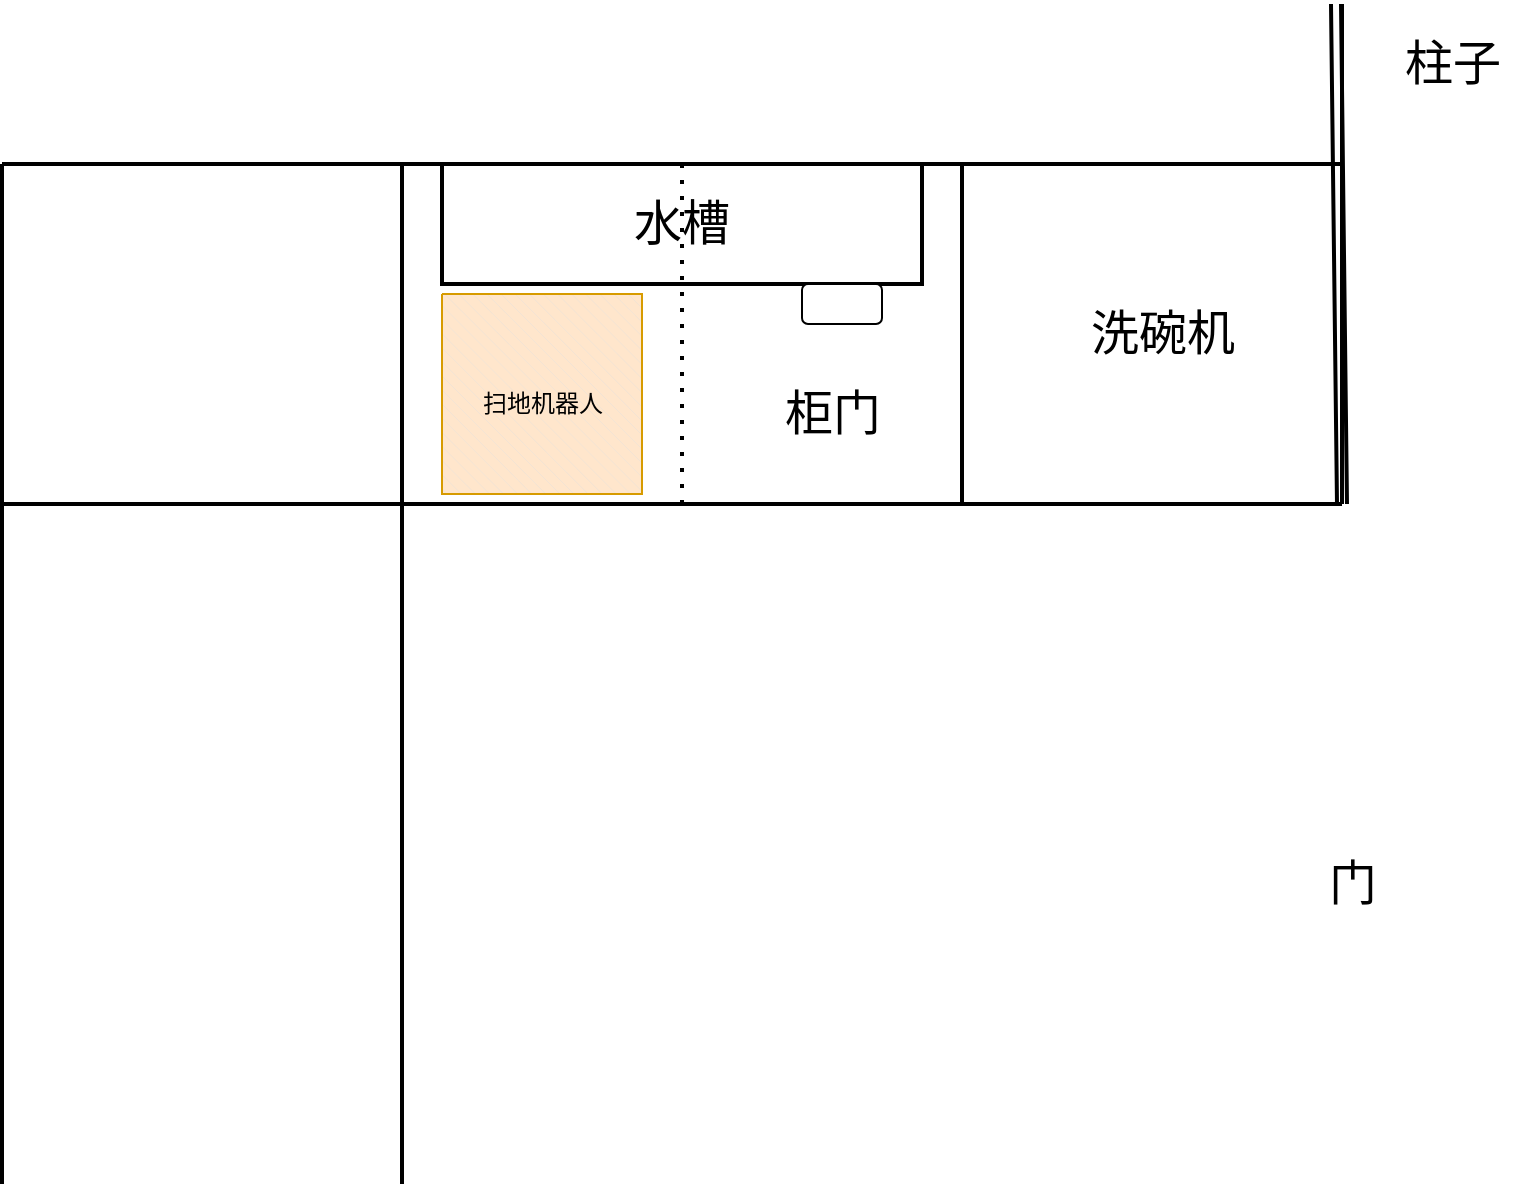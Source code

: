 <mxfile version="24.4.0" type="github" pages="3">
  <diagram name="橱柜" id="rbUQSemfoo8u0zf_SeJB">
    <mxGraphModel dx="872" dy="653" grid="1" gridSize="10" guides="1" tooltips="1" connect="1" arrows="1" fold="1" page="1" pageScale="1" pageWidth="827" pageHeight="1169" math="0" shadow="0">
      <root>
        <mxCell id="0" />
        <mxCell id="1" parent="0" />
        <mxCell id="4LaI4T8DgIrVsbqXjOBB-1" value="" style="endArrow=none;html=1;rounded=0;strokeWidth=2;fontSize=24;" edge="1" parent="1">
          <mxGeometry width="50" height="50" relative="1" as="geometry">
            <mxPoint x="540" y="160" as="sourcePoint" />
            <mxPoint x="730" y="160" as="targetPoint" />
          </mxGeometry>
        </mxCell>
        <mxCell id="4LaI4T8DgIrVsbqXjOBB-3" value="" style="endArrow=none;html=1;rounded=0;strokeWidth=2;fontSize=24;" edge="1" parent="1">
          <mxGeometry width="50" height="50" relative="1" as="geometry">
            <mxPoint x="540" y="330" as="sourcePoint" />
            <mxPoint x="540" y="160" as="targetPoint" />
          </mxGeometry>
        </mxCell>
        <mxCell id="4LaI4T8DgIrVsbqXjOBB-4" value="" style="endArrow=none;html=1;rounded=0;strokeWidth=2;fontSize=24;" edge="1" parent="1">
          <mxGeometry width="50" height="50" relative="1" as="geometry">
            <mxPoint x="730" y="330" as="sourcePoint" />
            <mxPoint x="730" y="80" as="targetPoint" />
          </mxGeometry>
        </mxCell>
        <mxCell id="4LaI4T8DgIrVsbqXjOBB-5" value="&lt;font style=&quot;font-size: 24px;&quot;&gt;水槽&lt;/font&gt;" style="rounded=0;whiteSpace=wrap;html=1;strokeWidth=2;fontSize=24;" vertex="1" parent="1">
          <mxGeometry x="280" y="160" width="240" height="60" as="geometry" />
        </mxCell>
        <mxCell id="4LaI4T8DgIrVsbqXjOBB-6" value="" style="endArrow=none;html=1;rounded=0;strokeWidth=2;fontSize=24;" edge="1" parent="1">
          <mxGeometry width="50" height="50" relative="1" as="geometry">
            <mxPoint x="60" y="160" as="sourcePoint" />
            <mxPoint x="280" y="160" as="targetPoint" />
          </mxGeometry>
        </mxCell>
        <mxCell id="4LaI4T8DgIrVsbqXjOBB-7" value="" style="endArrow=none;html=1;rounded=0;strokeWidth=2;fontSize=24;" edge="1" parent="1">
          <mxGeometry width="50" height="50" relative="1" as="geometry">
            <mxPoint x="510" y="160" as="sourcePoint" />
            <mxPoint x="580" y="160" as="targetPoint" />
          </mxGeometry>
        </mxCell>
        <mxCell id="4LaI4T8DgIrVsbqXjOBB-8" value="&lt;font style=&quot;font-size: 24px;&quot;&gt;洗碗机&lt;/font&gt;" style="text;html=1;align=center;verticalAlign=middle;resizable=0;points=[];autosize=1;strokeColor=none;fillColor=none;strokeWidth=2;fontSize=24;" vertex="1" parent="1">
          <mxGeometry x="590" y="225" width="100" height="40" as="geometry" />
        </mxCell>
        <mxCell id="4LaI4T8DgIrVsbqXjOBB-10" value="" style="endArrow=none;html=1;rounded=0;strokeWidth=2;fontSize=24;" edge="1" parent="1">
          <mxGeometry width="50" height="50" relative="1" as="geometry">
            <mxPoint x="60" y="670" as="sourcePoint" />
            <mxPoint x="60" y="160" as="targetPoint" />
          </mxGeometry>
        </mxCell>
        <mxCell id="4LaI4T8DgIrVsbqXjOBB-11" value="" style="endArrow=none;html=1;rounded=0;strokeWidth=2;fontSize=24;" edge="1" parent="1">
          <mxGeometry width="50" height="50" relative="1" as="geometry">
            <mxPoint x="260" y="670" as="sourcePoint" />
            <mxPoint x="260" y="160" as="targetPoint" />
          </mxGeometry>
        </mxCell>
        <mxCell id="4LaI4T8DgIrVsbqXjOBB-12" value="" style="endArrow=none;html=1;rounded=0;strokeWidth=2;fontSize=24;" edge="1" parent="1">
          <mxGeometry width="50" height="50" relative="1" as="geometry">
            <mxPoint x="260" y="330" as="sourcePoint" />
            <mxPoint x="730" y="330" as="targetPoint" />
          </mxGeometry>
        </mxCell>
        <mxCell id="4LaI4T8DgIrVsbqXjOBB-13" value="" style="endArrow=none;dashed=1;html=1;dashPattern=1 3;strokeWidth=2;rounded=0;entryX=0.5;entryY=0;entryDx=0;entryDy=0;fontSize=24;" edge="1" parent="1" target="4LaI4T8DgIrVsbqXjOBB-5">
          <mxGeometry width="50" height="50" relative="1" as="geometry">
            <mxPoint x="400" y="330" as="sourcePoint" />
            <mxPoint x="440" y="380" as="targetPoint" />
          </mxGeometry>
        </mxCell>
        <mxCell id="4LaI4T8DgIrVsbqXjOBB-19" value="" style="endArrow=none;html=1;rounded=0;strokeWidth=2;fontSize=24;" edge="1" parent="1">
          <mxGeometry width="50" height="50" relative="1" as="geometry">
            <mxPoint x="60" y="330" as="sourcePoint" />
            <mxPoint x="260" y="330" as="targetPoint" />
          </mxGeometry>
        </mxCell>
        <mxCell id="4LaI4T8DgIrVsbqXjOBB-20" value="" style="shape=link;html=1;rounded=0;strokeWidth=2;fontSize=24;" edge="1" parent="1">
          <mxGeometry width="100" relative="1" as="geometry">
            <mxPoint x="727" y="80" as="sourcePoint" />
            <mxPoint x="730" y="330" as="targetPoint" />
          </mxGeometry>
        </mxCell>
        <mxCell id="4LaI4T8DgIrVsbqXjOBB-21" value="" style="endArrow=none;html=1;rounded=0;strokeWidth=2;fontSize=24;" edge="1" parent="1">
          <mxGeometry width="50" height="50" relative="1" as="geometry">
            <mxPoint x="730" y="330" as="sourcePoint" />
            <mxPoint x="730" y="80" as="targetPoint" />
          </mxGeometry>
        </mxCell>
        <mxCell id="4LaI4T8DgIrVsbqXjOBB-22" value="&lt;font style=&quot;font-size: 24px;&quot;&gt;门&lt;/font&gt;" style="text;html=1;align=center;verticalAlign=middle;resizable=0;points=[];autosize=1;strokeColor=none;fillColor=none;strokeWidth=2;fontSize=24;" vertex="1" parent="1">
          <mxGeometry x="710" y="500" width="50" height="40" as="geometry" />
        </mxCell>
        <mxCell id="4LaI4T8DgIrVsbqXjOBB-23" value="&lt;font style=&quot;font-size: 24px;&quot;&gt;柱子&lt;/font&gt;" style="text;html=1;align=center;verticalAlign=middle;resizable=0;points=[];autosize=1;strokeColor=none;fillColor=none;strokeWidth=2;fontSize=24;" vertex="1" parent="1">
          <mxGeometry x="750" y="90" width="70" height="40" as="geometry" />
        </mxCell>
        <mxCell id="4LaI4T8DgIrVsbqXjOBB-25" value="柜门" style="text;html=1;align=center;verticalAlign=middle;resizable=0;points=[];autosize=1;strokeColor=none;fillColor=none;fontSize=24;" vertex="1" parent="1">
          <mxGeometry x="440" y="265" width="70" height="40" as="geometry" />
        </mxCell>
        <mxCell id="uEEPAQaOZ6_TQ_dUcDmC-1" value="" style="verticalLabelPosition=bottom;verticalAlign=top;html=1;shape=mxgraph.basic.patternFillRect;fillStyle=diagRev;step=5;fillStrokeWidth=0.2;fillStrokeColor=#dddddd;labelBackgroundColor=#A9C4EB;fillColor=#ffe6cc;strokeColor=#d79b00;" vertex="1" parent="1">
          <mxGeometry x="280" y="225" width="100" height="100" as="geometry" />
        </mxCell>
        <mxCell id="uEEPAQaOZ6_TQ_dUcDmC-2" value="扫地机器人" style="text;html=1;align=center;verticalAlign=middle;resizable=0;points=[];autosize=1;strokeColor=none;fillColor=none;" vertex="1" parent="1">
          <mxGeometry x="290" y="265" width="80" height="30" as="geometry" />
        </mxCell>
        <mxCell id="uEEPAQaOZ6_TQ_dUcDmC-6" value="" style="rounded=1;whiteSpace=wrap;html=1;direction=south;" vertex="1" parent="1">
          <mxGeometry x="460" y="220" width="40" height="20" as="geometry" />
        </mxCell>
      </root>
    </mxGraphModel>
  </diagram>
  <diagram id="guvOUpsQB9xyrSN59qTu" name="第 2 页">
    <mxGraphModel dx="2390" dy="1310" grid="1" gridSize="10" guides="1" tooltips="1" connect="1" arrows="1" fold="1" page="1" pageScale="1" pageWidth="827" pageHeight="1169" math="0" shadow="0">
      <root>
        <mxCell id="0" />
        <mxCell id="1" parent="0" />
        <mxCell id="idelAn9Nf5lJnqUSYxEz-1" value="" style="endArrow=none;html=1;rounded=0;strokeWidth=2;fontSize=24;" edge="1" parent="1">
          <mxGeometry width="50" height="50" relative="1" as="geometry">
            <mxPoint x="540" y="160" as="sourcePoint" />
            <mxPoint x="730" y="160" as="targetPoint" />
          </mxGeometry>
        </mxCell>
        <mxCell id="idelAn9Nf5lJnqUSYxEz-3" value="" style="endArrow=none;html=1;rounded=0;strokeWidth=2;fontSize=24;" edge="1" parent="1">
          <mxGeometry width="50" height="50" relative="1" as="geometry">
            <mxPoint x="730" y="330" as="sourcePoint" />
            <mxPoint x="730" y="80" as="targetPoint" />
          </mxGeometry>
        </mxCell>
        <mxCell id="idelAn9Nf5lJnqUSYxEz-6" value="" style="endArrow=none;html=1;rounded=0;strokeWidth=2;fontSize=24;" edge="1" parent="1">
          <mxGeometry width="50" height="50" relative="1" as="geometry">
            <mxPoint x="50" y="160" as="sourcePoint" />
            <mxPoint x="580" y="160" as="targetPoint" />
          </mxGeometry>
        </mxCell>
        <mxCell id="idelAn9Nf5lJnqUSYxEz-8" value="" style="endArrow=none;html=1;rounded=0;strokeWidth=2;fontSize=24;" edge="1" parent="1">
          <mxGeometry width="50" height="50" relative="1" as="geometry">
            <mxPoint x="60" y="670" as="sourcePoint" />
            <mxPoint x="60" y="160" as="targetPoint" />
          </mxGeometry>
        </mxCell>
        <mxCell id="idelAn9Nf5lJnqUSYxEz-9" value="" style="endArrow=none;html=1;rounded=0;strokeWidth=2;fontSize=24;" edge="1" parent="1">
          <mxGeometry width="50" height="50" relative="1" as="geometry">
            <mxPoint x="260" y="670" as="sourcePoint" />
            <mxPoint x="260" y="160" as="targetPoint" />
          </mxGeometry>
        </mxCell>
        <mxCell id="idelAn9Nf5lJnqUSYxEz-10" value="" style="endArrow=none;html=1;rounded=0;strokeWidth=2;fontSize=24;" edge="1" parent="1">
          <mxGeometry width="50" height="50" relative="1" as="geometry">
            <mxPoint x="60" y="350" as="sourcePoint" />
            <mxPoint x="730" y="350" as="targetPoint" />
          </mxGeometry>
        </mxCell>
        <mxCell id="idelAn9Nf5lJnqUSYxEz-13" value="" style="shape=link;html=1;rounded=0;strokeWidth=2;fontSize=24;" edge="1" parent="1">
          <mxGeometry width="100" relative="1" as="geometry">
            <mxPoint x="727" y="80" as="sourcePoint" />
            <mxPoint x="730" y="350" as="targetPoint" />
          </mxGeometry>
        </mxCell>
        <mxCell id="idelAn9Nf5lJnqUSYxEz-19" value="" style="rounded=0;whiteSpace=wrap;html=1;" vertex="1" parent="1">
          <mxGeometry x="400" y="230" width="120" height="110" as="geometry" />
        </mxCell>
      </root>
    </mxGraphModel>
  </diagram>
  <diagram id="ARTixbQ6nfYB7FM0bePa" name="公共浴柜">
    <mxGraphModel dx="523" dy="392" grid="1" gridSize="10" guides="1" tooltips="1" connect="1" arrows="1" fold="1" page="1" pageScale="1" pageWidth="827" pageHeight="1169" math="0" shadow="0">
      <root>
        <mxCell id="0" />
        <mxCell id="1" parent="0" />
        <mxCell id="rE4RWj2OeZYqf44KaGMX-1" value="" style="verticalLabelPosition=bottom;verticalAlign=top;html=1;shape=mxgraph.basic.rect;fillColor2=none;strokeWidth=1;size=20;indent=5;" vertex="1" parent="1">
          <mxGeometry x="280" y="240" width="260" height="210" as="geometry" />
        </mxCell>
        <mxCell id="rE4RWj2OeZYqf44KaGMX-3" value="" style="shape=link;html=1;rounded=0;" edge="1" parent="1">
          <mxGeometry width="100" relative="1" as="geometry">
            <mxPoint x="280" y="230" as="sourcePoint" />
            <mxPoint x="280" y="510" as="targetPoint" />
          </mxGeometry>
        </mxCell>
        <mxCell id="rE4RWj2OeZYqf44KaGMX-4" value="" style="shape=link;html=1;rounded=0;" edge="1" parent="1">
          <mxGeometry width="100" relative="1" as="geometry">
            <mxPoint x="540" y="230" as="sourcePoint" />
            <mxPoint x="540" y="510" as="targetPoint" />
          </mxGeometry>
        </mxCell>
        <mxCell id="rE4RWj2OeZYqf44KaGMX-5" value="" style="endArrow=none;html=1;rounded=0;" edge="1" parent="1" source="rE4RWj2OeZYqf44KaGMX-1">
          <mxGeometry width="50" height="50" relative="1" as="geometry">
            <mxPoint x="270" y="290" as="sourcePoint" />
            <mxPoint x="320" y="240" as="targetPoint" />
          </mxGeometry>
        </mxCell>
        <mxCell id="rE4RWj2OeZYqf44KaGMX-7" value="" style="shape=offPageConnector;whiteSpace=wrap;html=1;size=0.4;" vertex="1" parent="1">
          <mxGeometry x="302" y="240" width="216" height="100" as="geometry" />
        </mxCell>
        <mxCell id="rE4RWj2OeZYqf44KaGMX-8" value="" style="shape=ext;double=1;whiteSpace=wrap;html=1;aspect=fixed;" vertex="1" parent="1">
          <mxGeometry x="600" y="336" width="110" height="110" as="geometry" />
        </mxCell>
        <mxCell id="rE4RWj2OeZYqf44KaGMX-9" value="" style="html=1;shadow=0;dashed=0;align=center;verticalAlign=middle;shape=mxgraph.arrows2.arrow;dy=0;dx=10;notch=0;direction=south;" vertex="1" parent="1">
          <mxGeometry x="400" y="336" width="20" height="150" as="geometry" />
        </mxCell>
      </root>
    </mxGraphModel>
  </diagram>
</mxfile>
